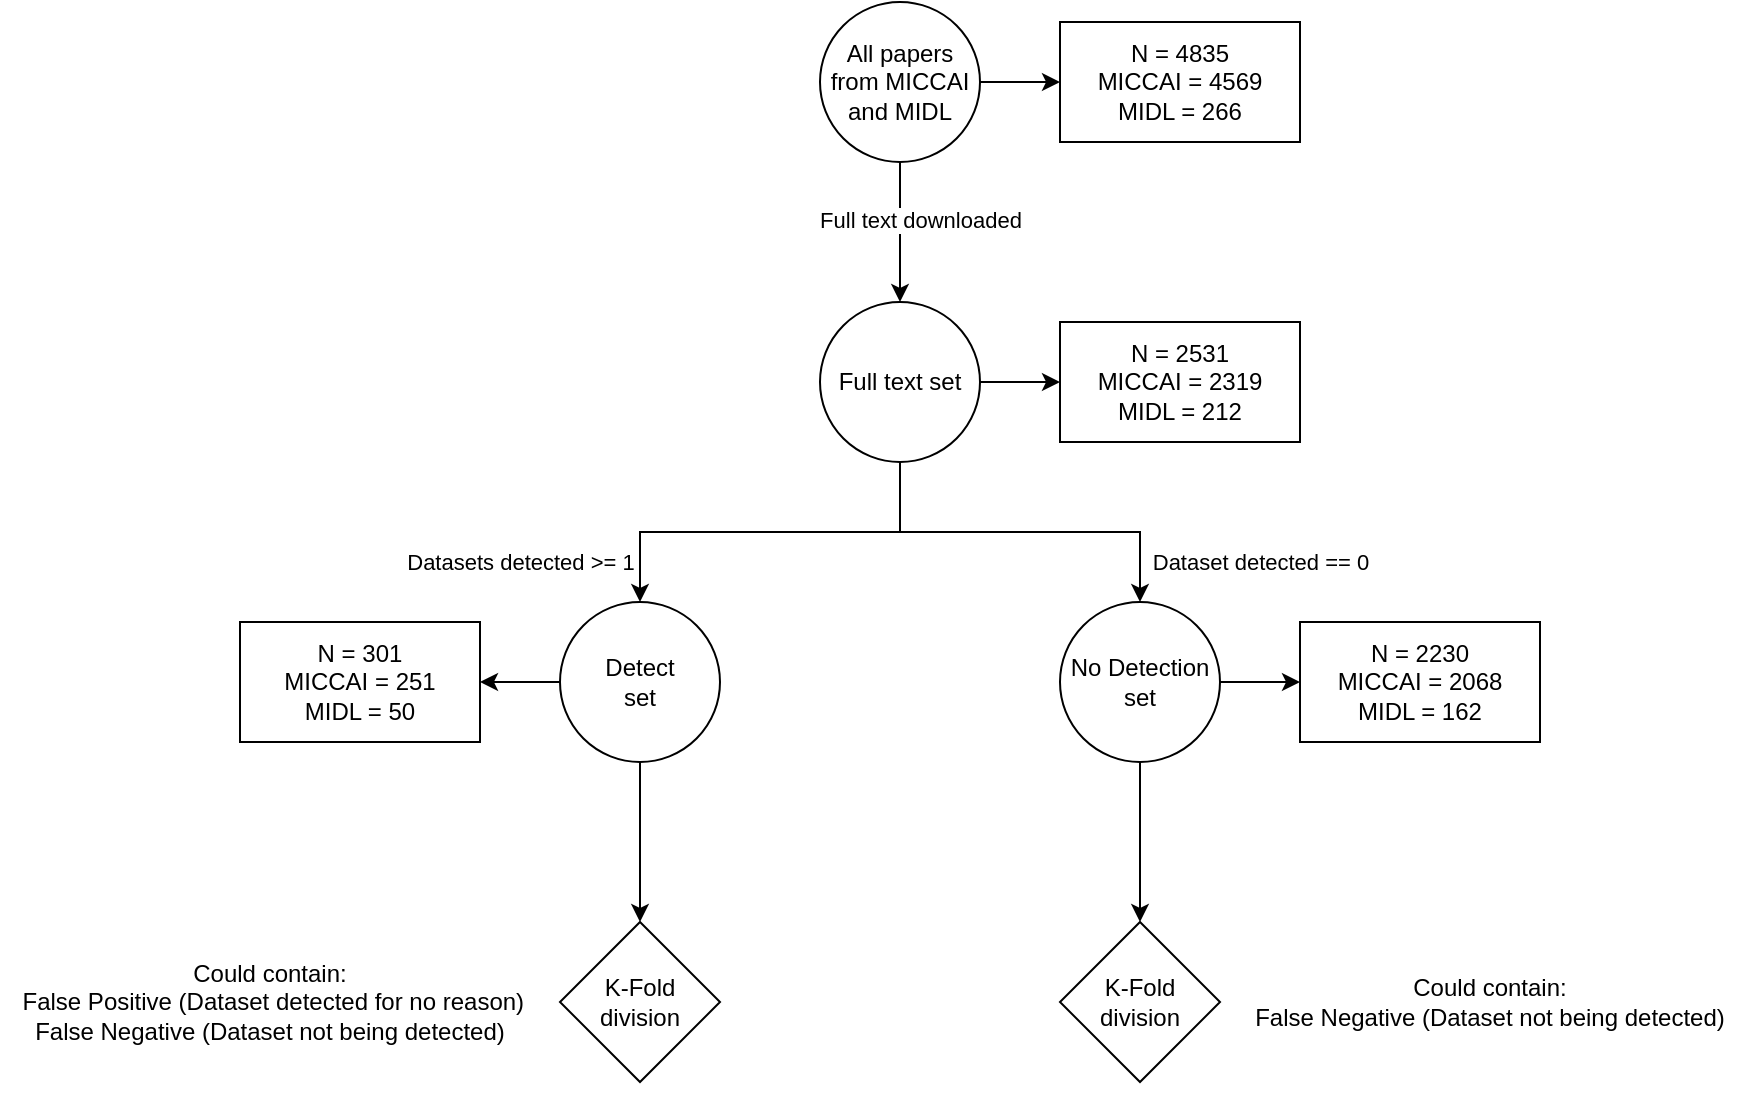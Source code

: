 <mxfile version="22.0.3" type="device">
  <diagram name="Page-1" id="AO49XH89GDsqp6s2hjjr">
    <mxGraphModel dx="1964" dy="763" grid="1" gridSize="10" guides="1" tooltips="1" connect="1" arrows="1" fold="1" page="1" pageScale="1" pageWidth="850" pageHeight="1100" math="0" shadow="0">
      <root>
        <mxCell id="0" />
        <mxCell id="1" parent="0" />
        <mxCell id="zFhhAI6VXnjKOUckGsv2-3" value="" style="edgeStyle=orthogonalEdgeStyle;rounded=0;orthogonalLoop=1;jettySize=auto;html=1;" edge="1" parent="1" source="zFhhAI6VXnjKOUckGsv2-1" target="zFhhAI6VXnjKOUckGsv2-2">
          <mxGeometry relative="1" as="geometry" />
        </mxCell>
        <mxCell id="zFhhAI6VXnjKOUckGsv2-6" value="" style="edgeStyle=orthogonalEdgeStyle;rounded=0;orthogonalLoop=1;jettySize=auto;html=1;" edge="1" parent="1" source="zFhhAI6VXnjKOUckGsv2-1" target="zFhhAI6VXnjKOUckGsv2-4">
          <mxGeometry relative="1" as="geometry" />
        </mxCell>
        <mxCell id="zFhhAI6VXnjKOUckGsv2-8" value="Full text downloaded" style="edgeLabel;html=1;align=center;verticalAlign=middle;resizable=0;points=[];" vertex="1" connectable="0" parent="zFhhAI6VXnjKOUckGsv2-6">
          <mxGeometry x="-0.171" y="-4" relative="1" as="geometry">
            <mxPoint x="14" as="offset" />
          </mxGeometry>
        </mxCell>
        <mxCell id="zFhhAI6VXnjKOUckGsv2-1" value="All papers from MICCAI and MIDL" style="ellipse;whiteSpace=wrap;html=1;aspect=fixed;" vertex="1" parent="1">
          <mxGeometry x="370" y="50" width="80" height="80" as="geometry" />
        </mxCell>
        <mxCell id="zFhhAI6VXnjKOUckGsv2-2" value="N = 4835&lt;br&gt;MICCAI = 4569&lt;br&gt;MIDL = 266" style="rounded=0;whiteSpace=wrap;html=1;" vertex="1" parent="1">
          <mxGeometry x="490" y="60" width="120" height="60" as="geometry" />
        </mxCell>
        <mxCell id="zFhhAI6VXnjKOUckGsv2-7" value="" style="edgeStyle=orthogonalEdgeStyle;rounded=0;orthogonalLoop=1;jettySize=auto;html=1;" edge="1" parent="1" source="zFhhAI6VXnjKOUckGsv2-4" target="zFhhAI6VXnjKOUckGsv2-5">
          <mxGeometry relative="1" as="geometry" />
        </mxCell>
        <mxCell id="zFhhAI6VXnjKOUckGsv2-16" style="edgeStyle=orthogonalEdgeStyle;rounded=0;orthogonalLoop=1;jettySize=auto;html=1;exitX=0.5;exitY=1;exitDx=0;exitDy=0;entryX=0.5;entryY=0;entryDx=0;entryDy=0;" edge="1" parent="1" source="zFhhAI6VXnjKOUckGsv2-4" target="zFhhAI6VXnjKOUckGsv2-9">
          <mxGeometry relative="1" as="geometry" />
        </mxCell>
        <mxCell id="zFhhAI6VXnjKOUckGsv2-29" value="Datasets detected &amp;gt;= 1" style="edgeLabel;html=1;align=center;verticalAlign=middle;resizable=0;points=[];" vertex="1" connectable="0" parent="zFhhAI6VXnjKOUckGsv2-16">
          <mxGeometry x="0.08" y="1" relative="1" as="geometry">
            <mxPoint x="-117" y="14" as="offset" />
          </mxGeometry>
        </mxCell>
        <mxCell id="zFhhAI6VXnjKOUckGsv2-17" style="edgeStyle=orthogonalEdgeStyle;rounded=0;orthogonalLoop=1;jettySize=auto;html=1;exitX=0.5;exitY=1;exitDx=0;exitDy=0;" edge="1" parent="1" source="zFhhAI6VXnjKOUckGsv2-4" target="zFhhAI6VXnjKOUckGsv2-14">
          <mxGeometry relative="1" as="geometry" />
        </mxCell>
        <mxCell id="zFhhAI6VXnjKOUckGsv2-31" value="Dataset detected == 0" style="edgeLabel;html=1;align=center;verticalAlign=middle;resizable=0;points=[];" vertex="1" connectable="0" parent="zFhhAI6VXnjKOUckGsv2-17">
          <mxGeometry x="0.021" relative="1" as="geometry">
            <mxPoint x="118" y="15" as="offset" />
          </mxGeometry>
        </mxCell>
        <mxCell id="zFhhAI6VXnjKOUckGsv2-4" value="Full text set" style="ellipse;whiteSpace=wrap;html=1;aspect=fixed;" vertex="1" parent="1">
          <mxGeometry x="370" y="200" width="80" height="80" as="geometry" />
        </mxCell>
        <mxCell id="zFhhAI6VXnjKOUckGsv2-5" value="N = 2531&lt;br&gt;MICCAI = 2319&lt;br&gt;MIDL = 212" style="rounded=0;whiteSpace=wrap;html=1;" vertex="1" parent="1">
          <mxGeometry x="490" y="210" width="120" height="60" as="geometry" />
        </mxCell>
        <mxCell id="zFhhAI6VXnjKOUckGsv2-13" value="" style="edgeStyle=orthogonalEdgeStyle;rounded=0;orthogonalLoop=1;jettySize=auto;html=1;" edge="1" parent="1" source="zFhhAI6VXnjKOUckGsv2-9" target="zFhhAI6VXnjKOUckGsv2-10">
          <mxGeometry relative="1" as="geometry" />
        </mxCell>
        <mxCell id="zFhhAI6VXnjKOUckGsv2-22" value="" style="edgeStyle=orthogonalEdgeStyle;rounded=0;orthogonalLoop=1;jettySize=auto;html=1;" edge="1" parent="1" source="zFhhAI6VXnjKOUckGsv2-9" target="zFhhAI6VXnjKOUckGsv2-21">
          <mxGeometry relative="1" as="geometry" />
        </mxCell>
        <mxCell id="zFhhAI6VXnjKOUckGsv2-9" value="Detect&lt;br&gt;set" style="ellipse;whiteSpace=wrap;html=1;aspect=fixed;" vertex="1" parent="1">
          <mxGeometry x="240" y="350" width="80" height="80" as="geometry" />
        </mxCell>
        <mxCell id="zFhhAI6VXnjKOUckGsv2-10" value="N = 301&lt;br&gt;MICCAI = 251&lt;br&gt;MIDL = 50" style="rounded=0;whiteSpace=wrap;html=1;" vertex="1" parent="1">
          <mxGeometry x="80" y="360" width="120" height="60" as="geometry" />
        </mxCell>
        <mxCell id="zFhhAI6VXnjKOUckGsv2-20" value="" style="edgeStyle=orthogonalEdgeStyle;rounded=0;orthogonalLoop=1;jettySize=auto;html=1;" edge="1" parent="1" source="zFhhAI6VXnjKOUckGsv2-14" target="zFhhAI6VXnjKOUckGsv2-18">
          <mxGeometry relative="1" as="geometry" />
        </mxCell>
        <mxCell id="zFhhAI6VXnjKOUckGsv2-24" value="" style="edgeStyle=orthogonalEdgeStyle;rounded=0;orthogonalLoop=1;jettySize=auto;html=1;" edge="1" parent="1" source="zFhhAI6VXnjKOUckGsv2-14" target="zFhhAI6VXnjKOUckGsv2-23">
          <mxGeometry relative="1" as="geometry" />
        </mxCell>
        <mxCell id="zFhhAI6VXnjKOUckGsv2-14" value="No Detection&lt;br&gt;set" style="ellipse;whiteSpace=wrap;html=1;aspect=fixed;" vertex="1" parent="1">
          <mxGeometry x="490" y="350" width="80" height="80" as="geometry" />
        </mxCell>
        <mxCell id="zFhhAI6VXnjKOUckGsv2-18" value="N = 2230&lt;br&gt;MICCAI = 2068&lt;br&gt;MIDL = 162" style="rounded=0;whiteSpace=wrap;html=1;" vertex="1" parent="1">
          <mxGeometry x="610" y="360" width="120" height="60" as="geometry" />
        </mxCell>
        <mxCell id="zFhhAI6VXnjKOUckGsv2-21" value="K-Fold division" style="rhombus;whiteSpace=wrap;html=1;" vertex="1" parent="1">
          <mxGeometry x="240" y="510" width="80" height="80" as="geometry" />
        </mxCell>
        <mxCell id="zFhhAI6VXnjKOUckGsv2-23" value="K-Fold&lt;br&gt;division" style="rhombus;whiteSpace=wrap;html=1;" vertex="1" parent="1">
          <mxGeometry x="490" y="510" width="80" height="80" as="geometry" />
        </mxCell>
        <mxCell id="zFhhAI6VXnjKOUckGsv2-27" value="Could contain:&lt;br&gt;&amp;nbsp;False Positive (Dataset detected for no reason)&lt;br&gt;False Negative (Dataset not being detected)" style="text;html=1;strokeColor=none;fillColor=none;align=center;verticalAlign=middle;whiteSpace=wrap;rounded=0;" vertex="1" parent="1">
          <mxGeometry x="-40" y="495" width="270" height="110" as="geometry" />
        </mxCell>
        <mxCell id="zFhhAI6VXnjKOUckGsv2-28" value="Could contain:&lt;br&gt;False Negative (Dataset not being detected)" style="text;html=1;strokeColor=none;fillColor=none;align=center;verticalAlign=middle;whiteSpace=wrap;rounded=0;" vertex="1" parent="1">
          <mxGeometry x="570" y="495" width="270" height="110" as="geometry" />
        </mxCell>
      </root>
    </mxGraphModel>
  </diagram>
</mxfile>
